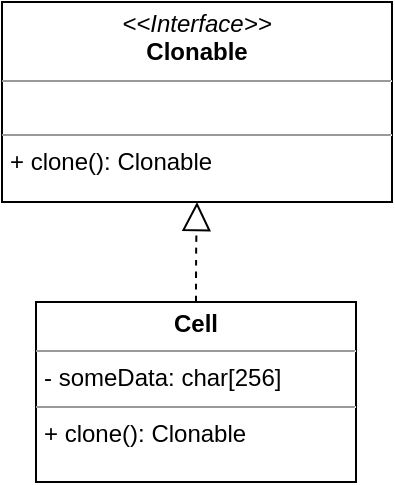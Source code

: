 <mxfile version="21.8.2" type="device">
  <diagram name="Страница — 1" id="lfUCd05DujZBpvgfbs8G">
    <mxGraphModel dx="1195" dy="632" grid="1" gridSize="10" guides="1" tooltips="1" connect="1" arrows="1" fold="1" page="1" pageScale="1" pageWidth="800" pageHeight="600" math="0" shadow="0">
      <root>
        <mxCell id="0" />
        <mxCell id="1" parent="0" />
        <mxCell id="BbKpO70ymDbBoMvA7U4s-1" value="&lt;p style=&quot;margin:0px;margin-top:4px;text-align:center;&quot;&gt;&lt;i&gt;&amp;lt;&amp;lt;Interface&amp;gt;&amp;gt;&lt;/i&gt;&lt;br&gt;&lt;b&gt;Clonable&lt;/b&gt;&lt;/p&gt;&lt;hr size=&quot;1&quot;&gt;&lt;p style=&quot;margin:0px;margin-left:4px;&quot;&gt;&lt;br&gt;&lt;/p&gt;&lt;hr size=&quot;1&quot;&gt;&lt;p style=&quot;margin:0px;margin-left:4px;&quot;&gt;+ clone(): Clonable&lt;/p&gt;" style="verticalAlign=top;align=left;overflow=fill;fontSize=12;fontFamily=Helvetica;html=1;whiteSpace=wrap;" vertex="1" parent="1">
          <mxGeometry x="303" y="30" width="195" height="100" as="geometry" />
        </mxCell>
        <mxCell id="BbKpO70ymDbBoMvA7U4s-2" value="&lt;p style=&quot;margin:0px;margin-top:4px;text-align:center;&quot;&gt;&lt;b&gt;Cell&lt;/b&gt;&lt;/p&gt;&lt;hr size=&quot;1&quot;&gt;&lt;p style=&quot;margin:0px;margin-left:4px;&quot;&gt;- someData: char[256]&lt;/p&gt;&lt;hr size=&quot;1&quot;&gt;&lt;p style=&quot;margin:0px;margin-left:4px;&quot;&gt;+ clone(): Clonable&lt;/p&gt;" style="verticalAlign=top;align=left;overflow=fill;fontSize=12;fontFamily=Helvetica;html=1;whiteSpace=wrap;" vertex="1" parent="1">
          <mxGeometry x="320" y="180" width="160" height="90" as="geometry" />
        </mxCell>
        <mxCell id="BbKpO70ymDbBoMvA7U4s-3" value="" style="endArrow=block;dashed=1;endFill=0;endSize=12;html=1;rounded=0;edgeStyle=orthogonalEdgeStyle;exitX=0.5;exitY=0;exitDx=0;exitDy=0;fontSize=12;curved=1;entryX=0.5;entryY=1;entryDx=0;entryDy=0;" edge="1" parent="1" source="BbKpO70ymDbBoMvA7U4s-2" target="BbKpO70ymDbBoMvA7U4s-1">
          <mxGeometry width="160" relative="1" as="geometry">
            <mxPoint x="495.03" y="300.0" as="sourcePoint" />
            <mxPoint x="340" y="300.0" as="targetPoint" />
          </mxGeometry>
        </mxCell>
      </root>
    </mxGraphModel>
  </diagram>
</mxfile>
